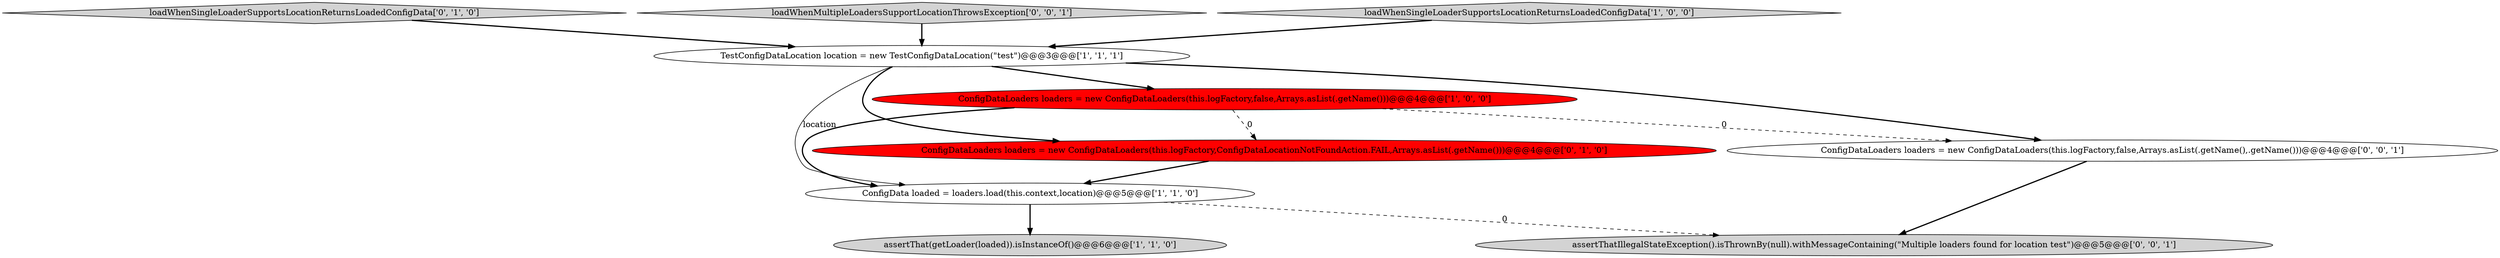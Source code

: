 digraph {
4 [style = filled, label = "ConfigDataLoaders loaders = new ConfigDataLoaders(this.logFactory,false,Arrays.asList(.getName()))@@@4@@@['1', '0', '0']", fillcolor = red, shape = ellipse image = "AAA1AAABBB1BBB"];
0 [style = filled, label = "assertThat(getLoader(loaded)).isInstanceOf()@@@6@@@['1', '1', '0']", fillcolor = lightgray, shape = ellipse image = "AAA0AAABBB1BBB"];
6 [style = filled, label = "loadWhenSingleLoaderSupportsLocationReturnsLoadedConfigData['0', '1', '0']", fillcolor = lightgray, shape = diamond image = "AAA0AAABBB2BBB"];
1 [style = filled, label = "ConfigData loaded = loaders.load(this.context,location)@@@5@@@['1', '1', '0']", fillcolor = white, shape = ellipse image = "AAA0AAABBB1BBB"];
5 [style = filled, label = "ConfigDataLoaders loaders = new ConfigDataLoaders(this.logFactory,ConfigDataLocationNotFoundAction.FAIL,Arrays.asList(.getName()))@@@4@@@['0', '1', '0']", fillcolor = red, shape = ellipse image = "AAA1AAABBB2BBB"];
7 [style = filled, label = "loadWhenMultipleLoadersSupportLocationThrowsException['0', '0', '1']", fillcolor = lightgray, shape = diamond image = "AAA0AAABBB3BBB"];
2 [style = filled, label = "TestConfigDataLocation location = new TestConfigDataLocation(\"test\")@@@3@@@['1', '1', '1']", fillcolor = white, shape = ellipse image = "AAA0AAABBB1BBB"];
8 [style = filled, label = "ConfigDataLoaders loaders = new ConfigDataLoaders(this.logFactory,false,Arrays.asList(.getName(),.getName()))@@@4@@@['0', '0', '1']", fillcolor = white, shape = ellipse image = "AAA0AAABBB3BBB"];
9 [style = filled, label = "assertThatIllegalStateException().isThrownBy(null).withMessageContaining(\"Multiple loaders found for location test\")@@@5@@@['0', '0', '1']", fillcolor = lightgray, shape = ellipse image = "AAA0AAABBB3BBB"];
3 [style = filled, label = "loadWhenSingleLoaderSupportsLocationReturnsLoadedConfigData['1', '0', '0']", fillcolor = lightgray, shape = diamond image = "AAA0AAABBB1BBB"];
4->5 [style = dashed, label="0"];
5->1 [style = bold, label=""];
1->9 [style = dashed, label="0"];
4->1 [style = bold, label=""];
1->0 [style = bold, label=""];
4->8 [style = dashed, label="0"];
3->2 [style = bold, label=""];
2->4 [style = bold, label=""];
7->2 [style = bold, label=""];
2->1 [style = solid, label="location"];
2->8 [style = bold, label=""];
2->5 [style = bold, label=""];
8->9 [style = bold, label=""];
6->2 [style = bold, label=""];
}
